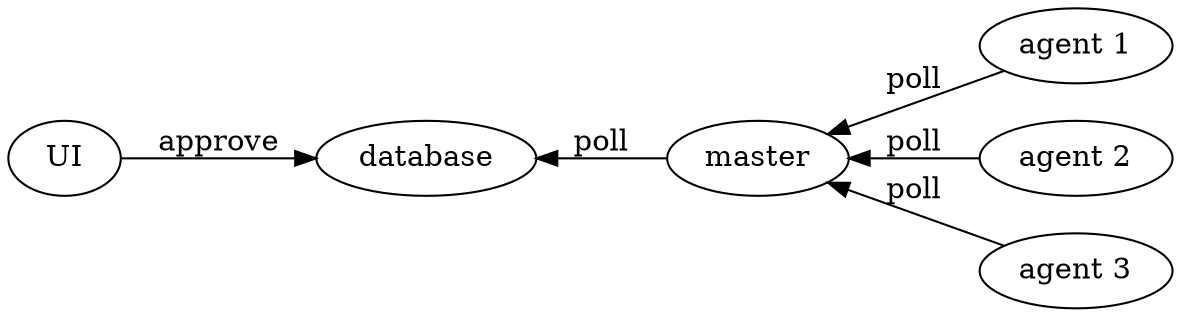 digraph {
	rankdir=RL;

	database -> UI [dir=back label="approve"]
	master -> database [label="poll"];
	{agent1 agent2 agent3} -> master [label="poll"];

	agent1 [label="agent 1"];
	agent2 [label="agent 2"];
	agent3 [label="agent 3"];
}
